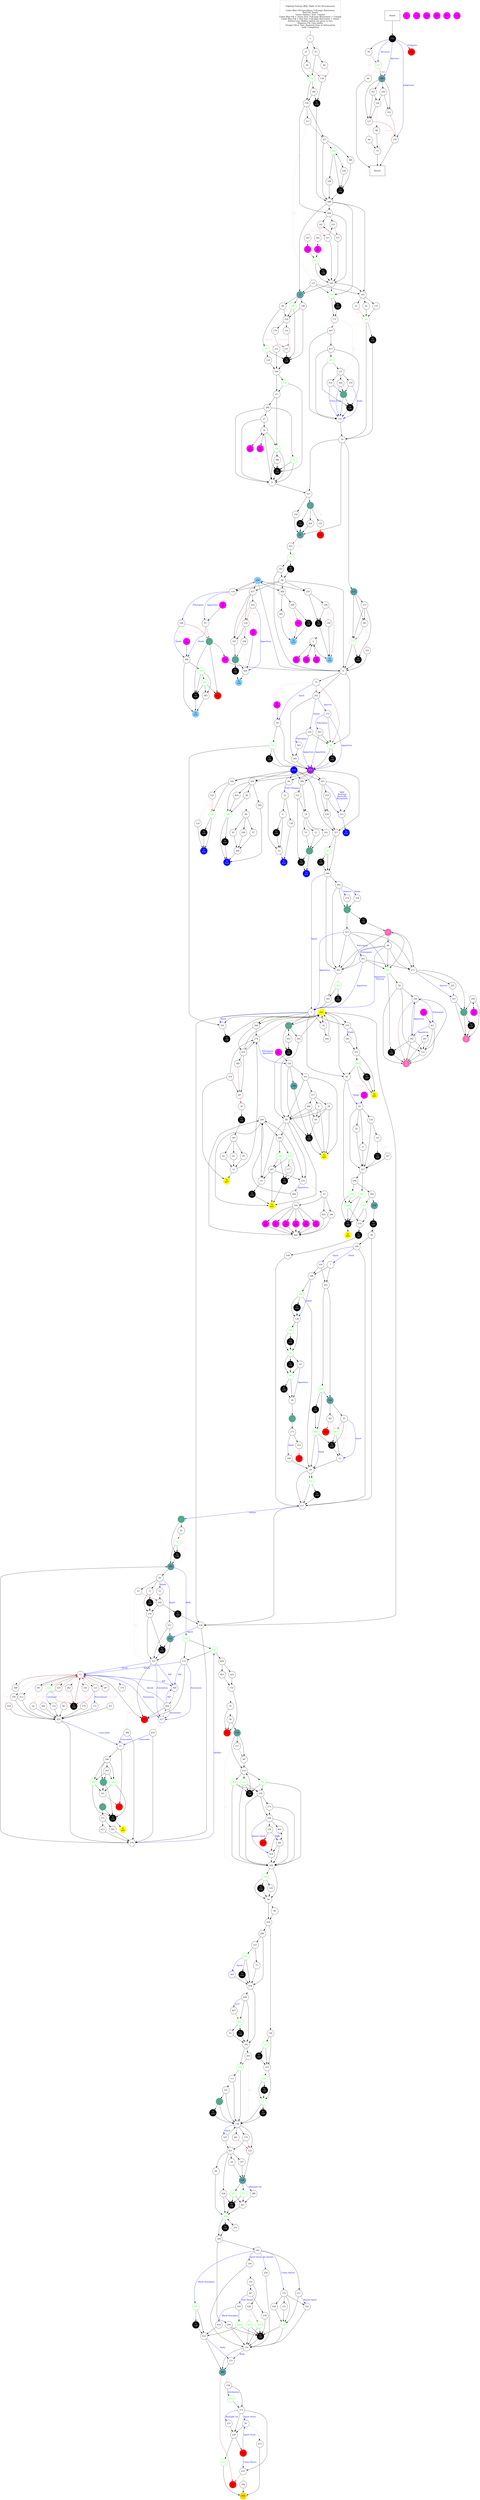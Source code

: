 digraph "FF64: Night of the Necromancer" {
	// graph defaults
	nodesep=.3; // changes horizontal separation of nodes
	ranksep=.4; // changes vertical separation of nodes
	node [height=.7
		width=.7
		shape=ellipse
		fixedsize=true];
	//mclimit = 10.0;

	// a box for a graph label
	// note that you can override the defaults set above
	myTitle [label = "\nFighting Fantasy #64: Night of the Necromancer\n\nCadet Blue Fill (grey/blue): Full-page illustration\nRed Fill: Death\nGreen Outline / Text: Combat\nCadet Blue Fill + Green Text: Full-page Illustration + Combat\nCadet Blue Fill + Red Text: Full-page illustration + Death\nDotted Line: Hidden Option not given in text\nMagenta Fill: Gain ability\nOrange Fill or Text: Required Item or Information\nGold: Completion"
		color = "gray"
		shape = "box"
		height = "3"
		width = "6"];

	subgraph Illustrations {
		//checked
		node [style = "filled" color = "cadetblue"];
		3;
		61;
		121;
		178;
		214;
		250;
		268;
		286;
		322;
		394;
		430;
		448;
	};

	subgraph Illustration_Combat {
		//checked
		node [style = "filled" color = "green" fillcolor = "cadetblue" fontcolor = "green"];
		22;	// SEA DEMON: 9 10
		42;	// GRAVE GOLEM: 8 10
		81;	// JOSEF VON RICHTEN: 10 9; STRENG: 8 8
		101;	// GREY LADY: 6 6; HEADLESS NOBLE: 8 8; SCREAMING SKULL: 7 4
		140;	// CLINKER: 6 6
		160;	// CARRION BIRD: 7 7
		196;	// 2 DREAD KNIGHT: 9 9; 8 9
		232;	// SKELETAL SERPENT: 9 12
		304;	// ? ICE GHOST: 7 6; WINTER KING: 11 14
		340;	// BONE FIRE: 7 6
		358;	// WRAITH QUEEN: 9 10; summons HELL SPRITES: 6 6
		376;	// ZOMBIE EXECUTIONER: 7 10
		412; // 6 DEATHLING: 6 3; 6 2; 5 3; 6 4; 6 3; 7 2
	};

	subgraph Combat {
		node [color = "green" fontcolor = "green"];
		17;	// PHANTASMAGORIA: 8 10
		31;	// ECTOPLASMIC SWARM: 5 13
		32;	// FLIBBERTIGIBBET: 8 8
		36;	// 3 SKELETAL RAT: 5 4; 4 4; 5 5
		40;	// HELLHORN CHAMPION: 10 12
		72;	// 3 BONE SPIDER: 7 6; 6 6; 6 5
		74;	// 2 DREAD KNIGHT: 9 8; 8 8
		76;	// PYEWACKIT: 7 6
		79;	// BARON BLOOD: 10 10
		82;	// COLDCLAW: 10 11
		85;	// 3 DREAD KNIGHT: 8 8; 8 9; 9 8
		96;	// PHANTOM STEED: 7 8
		106;	// HELLHORN: 9 10
		113;	// SHADOW KING: 13 18
		114;	// DEATH ACOLYTE: 7 7
		122;	// MOAT MONSTER: 9 11
		124;	// 2 TENEBRAE: 7 7; 8 7
		125;	// ETHEREALS: 8 8
		139;	// NIGHTSHADE: 10 8
		144;	// ? ICE GHOST: 7 6
		153;	// DRAGONKIND BONEBEAST: 11 12
		157;	// NECROS: 10 12
		158;	// DEATH SPIDER: 12 9
		169;	// 3 PHANTOM HOUNDS: 7 5; 6 5; 6 6
		175;	// GHOSTLY KNIGHT: 10 10
		183;	// CHIMERICAL BONEBEAST: 9 11
		185;	// IRON MAIDEN: 8 10
		193;	// BARGHEST: 7 6
		194;	// HELLFIRE GOLEM: 9 12
		198;	// 2 DREAD KNIGHT: 8 9; 8 9
		212;	// LIVING FOSSIL BONEBEAST: 10 10
		215;	// GHOUL KING: 9 8
		219;	// CATACOMB CRAWLER: 9 7
		228;	// CRUSADER: 11 11
		243;	// GATEKEEPER: 10 10
		262;	// STENCH GHOUL: 8 9
		267;	// CRUSADER: 11 11
		283;	// DECAYER: 7 5
		285;	// DIRGE: 7 8
		296;	// 2 DREAD KNIGHT: 9 9; 8 9
		307;	// DEATH ACOLYTE: 7 6
		308;	// VISITATION: 8 8
		320;	// MOON DOG: 8 8; DREAD KNIGHT: 9 9
		327;	// SIN EATER: 8 8
		329;	// CRUSADER: 11 11
		331;	// JOSEF VON RICHTEN: 10 9
		332;	// 2 TORMENT: 8 7; 7 7
		336;	// 4 GRIMALKIN: 6 3; 5 3; 5 4; 6 4
		347;	// ? SPIRIT HUNTER: 6 6
		348;	// 2 DREAD KNIGHT: 9 8; 8 8
		351;	// NECROS: 10 12
		356;	// PHANTASMAL FIENDS: 7 12
		361;	// NOSFERATU: 11 14
		365;	// JOSEF VON RICHTEN: 10 9; STRENG: 8 8
		362;	// SPIDER-HUSK: 7 6
		380;	// CAPTAIN OF THE GUARD: 12 10
		387;	// SEA DEMON: 9 10
		404;	// 3 MIRE-MAN: 7 7; 7 6; 6 7
		415;	// UNTHANK UNDEAD: 9 8
		419;	// DREAD CHAPTER MASTER: 12 12
		422;	// BAG-O'-BONES: 7 8
		428;	// NECROMANCER: 11 10
		432;	// MUTANT MOON DOG: 9 10
		442;	// DEATH ACOLYTE: 6 6
	}

	// You can die up to 4 times
	subgraph Fake_Death {
		node [style = "filled" color = "black" fontcolor = "white" label = "To\n100"];
		100 [label="100"];
		100.1	;
		100.2	;
		100.3	;
		100.4	;
		100.5	;
		100.6	;
		100.7	;
		100.8	;
		100.9	;
		100.10;
		100.13;
		100.14;
		100.15;
		100.19;
		100.21;
		100.22;
		100.23;
		100.24;
		100.27;
		100.28;
		100.29;
		100.30;
		100.33;
		100.34;
		100.37;
		100.38;
		100.41;
		100.42;
		100.44;
		100.45;
		100.46;
		100.48;
		100.49;
		100.50;
		100.52;
		100.53;
		100.54;
		100.55;
		100.56;
		100.58;
		100.59;
		100.60;
		100.63;
		100.65;
		100.66;
		100.69;
		100.70;
		100.79;
		100.81;
		100.82;
		100.83;
		100.84;
		100.85;
		100.86;
		100.88;
		100.89;
		100.94;
		100.96;
		100.97;
		100.98;
		100.101;
		100.104;
	};

	Death [shape = "box" height = "1" width = "1.5"];
	Death -> 100;
	Return [shape = "box" height = "1" width = "1.5"];

	subgraph Apparition {
		node [style = "filled" color = "magenta"  label = "To\n90"];
		90 [label = "90"];
		90.1;
		90.2;
		90.3;
		90.4;
		90.5;
	}

	subgraph Poltergeist {
		node [style = "filled" color = "magenta"  label = "To\n120"];
		120 [label = "120"];
		120.1;
		120.2;
		120.3;
		120.4;
	}

	subgraph Shade {
		node [style = "filled" color = "magenta"  label = "To\n230"];
		230 [label = "230"];
		230.1;
		230.2;
		230.3;
		230.4;
		230.5;
	}

	subgraph Spectre {
		node [style = "filled" color = "magenta"  label = "To\n263"];
		248 [label = "248"];
		263 [label = "263"];
		263.1;
		263.2;
		338 [label = "338"];
	}

	// Spirit
	293		[style = "filled" color = "magenta" label = "293"];
	293.1		[style = "filled" color = "magenta"  label = "To\n293"];
	293.2		[style = "filled" color = "magenta"  label = "To\n293"];
	293.3		[style = "filled" color = "magenta"  label = "To\n293"];
	// Spook
	343		[style = "filled" color = "magenta" label = "343"];
	343.1		[style = "filled" color = "magenta"  label = "To\n343"];
	343.2		[style = "filled" color = "magenta"  label = "To\n343"];

	subgraph Death {
		node [style = "filled" color = "red"];
		112;
		152;
		208;
		224;
		254;
		326;
		346;
		364;
		372;
		382;
		400;
	}
	// Required Item or Information
	//		[style = "filled" color = "orange"]; //
	//		[style = "filled" color = "orange"]; //
	//		[style = "filled" color = "orange"]; //
	//		[style = "filled" color = "orange"]; //
	//		[style = "filled" color = "orange"]; //
	// Complete
	450		[style = "filled" color = "gold"];

	// ->  [color = "pink" fontcolor = "pink" label = "LK"]; // LK
	// ->  [color = "brown" fontcolor = "brown"]; // UnLK

	// Key areas

	414		[style = "filled" color = "purple" fontcolor = "white"];
	445		[style = "filled" color = "yellow" fontcolor = "black"];
	445.1		[style = "filled" color = "yellow" fontcolor = "black" label = "To\n445"];
	445.2		[style = "filled" color = "yellow" fontcolor = "black" label = "To\n445"];
	445.3		[style = "filled" color = "yellow" fontcolor = "black" label = "To\n445"];
	445.4		[style = "filled" color = "yellow" fontcolor = "black" label = "To\n445"];
	445.5		[style = "filled" color = "yellow" fontcolor = "black" label = "To\n445"];
	445.6		[style = "filled" color = "yellow" fontcolor = "black" label = "To\n445"];

	20		[style = "filled" color = "hotpink" fontcolor = "white"];
	20.1		[style = "filled" color = "hotpink" fontcolor = "white" label = "To\n20"];
	20.2		[style = "filled" color = "hotpink" fontcolor = "white" label = "To\n20"];

	434		[style = "filled" color = "blue" fontcolor = "white"];
	434.1		[style = "filled" color = "blue" fontcolor = "white" label = "To\n434"];
	434.2		[style = "filled" color = "blue" fontcolor = "white" label = "To\n434"];
	434.3		[style = "filled" color = "blue" fontcolor = "white" label = "To\n434"];
	434.4		[style = "filled" color = "blue" fontcolor = "white" label = "To\n434"];
	434.5		[style = "filled" color = "blue" fontcolor = "white" label = "To\n434"];

	259		[style = "filled" color = "skyblue1" fontcolor = "black"];
	259.1		[style = "filled" color = "skyblue1" fontcolor = "black" label = "To\n259"];
	259.2		[style = "filled" color = "skyblue1" fontcolor = "black" label = "To\n259"];
	259.3		[style = "filled" color = "skyblue1" fontcolor = "black" label = "To\n259"];
	259.4		[style = "filled" color = "skyblue1" fontcolor = "black" label = "To\n259"];


	{rank = same; 341; 431;};
	{rank = same; 445; 5;};
	{rank = same; 264; 88;};
	{rank = same; 323; 20;};
	{rank = same; 259; 99;};
	//{rank = same; 201; 317;};

	myTitle -> 1 [arrowhead=none];
	1 -> 25;
	1 -> 45;
	2 -> 120.3 [dir = "both"];
	2 -> 230.3 [dir = "both"];
	2 -> 293.3 [dir = "both"];
	2 -> 259.2;
	3 -> 49;
	3 -> 169;
	3 -> 190;
	4 -> 43;
	4 -> 100.53 -> 43;
	5 -> 335;
	5 -> 95;
	5 -> 260;
	5 -> 34;
	5 -> 232;
	5 -> 134;
	5 -> 191 [color = "blue" fontcolor = "blue" label = "Spirit"];
	6 -> 75;
	6 -> 36;
	6 -> 242;
	7 -> 441;
	7 -> 168;
	8 -> 48;
	8 -> 88;
	8 -> 445.4;
	9 -> 107;
	10 -> 100.37 -> 445.6;
	10 -> 264 [dir = "both"];
	11 -> 112;
	11 -> 246;
	12 -> 274;
	12 -> 445.5;
	13 -> 339 [style = "dotted"]; // Toadstone
	13 -> 228 [style = "dotted"]; // Marrok
	13 -> 282 [style = "dotted"]; // Umberto
	13 -> 210 [style = "dotted"]; // Bertild
	13 -> 297 [style = "dotted"]; // Yorrick
	13 -> 123 [style = "dotted"]; // Cador
	13 -> 213 [style = "dotted"]; // Falstaff
	13 -> 192 [style = "dotted"]; // Blondel
	13 -> 306 [style = "dotted"]; // Ingelnook
	13 -> 174 [style = "dotted" dir = "both"]; // Oriana
	13 -> 301;
	13 -> 369 [color = "blue" fontcolor = "blue" label = "RIP"];
	13 -> 427 [color = "blue" fontcolor = "blue" label = "Automaton"];
	13 -> 152;
	14 -> 51;
	14 -> 21;
	14 -> 161;
	15 -> 29;
	16 -> 227;
	17 -> 100.4 -> 99;
	17 -> 142;
	18 -> 304; // spirit stone 333 faces
	19 -> 107;
	19 -> 61;
	19 -> 121;
	20 -> 60;
	//20 -> 271;
	20 -> 85;
	20 -> 393;
	21 -> 140;
	22 -> 100.66;
	22 -> 145;
	23 -> 138;
	23 -> 4;
	24 -> 430;
	25 -> 114;
	25 -> 64;
	26 -> 429;
	27 -> 54;
	27 -> 9;
	28 -> 48;
	28 -> 88;
	28 -> 445.4;
	29 -> 117;
	29 -> 117 [color = "pink" fontcolor = "pink" label = "LK"]; // LK
	29 -> 320 [color = "brown" fontcolor = "brown"]; // UnLK
	29 -> 320;
	30 -> 100.41 -> 195;
	31 -> 154;
	31 -> 100.85 -> 154;
	32 -> 19;
	32 -> 100.104 -> 19;
	33 -> 240;
	34 -> 200;
	//34 -> 445;
	35 -> 15 [color = "blue" fontcolor = "blue" label = "Spirit"];
	35 -> 15 [color = "pink" fontcolor = "pink" label = "ST"];
	35 -> 100.23;
	35 -> 361 [color = "brown" fontcolor = "brown"];
	36 -> 414;
	36 -> 100.55 -> 414;
	37 -> 227;
	38 -> 178; // Unthank
	38 -> 372;
	39 -> 380;
	39 -> 89 [style = "dotted"];
	40 -> 18;
	40 -> 100.30 -> 18;
	41 -> 12;
	42 -> 155;
	42 -> 100.2 -> 61;
	42 -> 300;
	43 -> 434.1;
	44 -> 73;
	45 -> 114;
	45 -> 84;
	46 -> Return;
	47 -> 390;
	47 -> 420;
	47 -> 350;
	48 -> 100.34;
	49 -> 79;
	49 -> 220;
	50 -> 433 [style = "dotted"];
	50 -> 249;
	51 -> 140;
	52 -> 32 [color = "pink" fontcolor = "pink" label = "LK"]; // LK
	52 -> 32 [color = "brown" fontcolor = "brown"]; // UnLK
	53 -> 182;
	54 -> 230.5 [dir = "both"]; // Fool's Bargain
	54 -> 263.2 [dir = "both"]; // Fool's Bargain
	54 -> 356;
	54 -> 9;
	55 -> 337 [color = "pink" fontcolor = "pink" label = "SK"]; // Will test passed
	55 -> 240 [color = "brown" fontcolor = "brown"]; // Will test failed
	56 -> 86 [style = "dotted"];
	56 -> 436;
	57 -> 269;
	58 -> 188;
	58 -> 117;
	59 -> 166;
	59 -> 115;
	59 -> 20.2;
	60 -> 291 [color = "blue" fontcolor = "blue" label = "Poltergeist"];
	60 -> 5 [color = "blue" fontcolor = "blue" label = "Apparition/\nGateway"];
	60 -> 271;
	60 -> 85;
	60 -> 393;
	61 -> 17 [color = "pink" fontcolor = "pink" label = "WP"]; // WP test passed
	61 -> 105 [color = "brown" fontcolor = "brown"]; // WP test failed
	62 -> 18 [color = "blue" fontcolor = "blue" label = "Apparition"];
	62 -> 40;
	63 -> 12;
	64 -> 114 [color = "pink" fontcolor = "pink" label = "WP"]; // WP test passed, add Devourer
	64 -> 136 [color = "brown" fontcolor = "brown"]; // WP test failed
	65 -> 37;
	65 -> 16;
	65 -> 130;
	65 -> 227;
	66 -> 23 [color = "blue" fontcolor = "blue" label = "Fool's Bargain"];
	66 -> 43;
	67 -> 356;
	67 -> 399;
	68 -> 243;
	69 -> 110;
	70 -> 38 [style = "dotted"]; // Death
	70 -> 372;
	71 -> 100.13 -> 278;
	71 -> 278;
	72 -> 255;
	72 -> 100.83 -> 255;
	73 -> Return; // add Judgement
	74 -> 394;
	74 -> 100.19 -> 394;
	75 -> 94 [color = "blue" fontcolor = "blue" label = "Spirit"];
	75 -> 293.1 [color = "pink" fontcolor = "pink" label = "LK"];
	293.1 -> 94;
	75 -> 36 [color = "brown" fontcolor = "brown"]; // Luck test failed
	75 -> 242 [color = "brown" fontcolor = "brown"]; // Luck test failed
	76 -> 9;
	76 -> 100.70;
	77 -> 416;
	78 -> 46 [color = "pink" fontcolor = "pink" label = "WP"]; // WP test passed
	78 -> 327 [color = "brown" fontcolor = "brown"]; // WP test failed
	79 -> 129;
	79 -> 100.69 -> 290;
	80 -> 429; // War Hammer, Banish Spirit
	81 -> 100.58 -> 259.1;
	81 -> 208;
	81 -> 248;
	82 -> 40;
	82 -> 100.29 -> 40;
	82 -> 62;
	83 -> 269;
	84 -> 114 [color = "pink" fontcolor = "pink" label = "WP"]; // WP test passed
	84 -> 136 [color = "brown" fontcolor = "brown"]; // WP test failed
	85 -> 100.46 -> 20.2;
	85 -> 59;
	86 -> 436; // Midnight Oil
	87 -> 12;
	88 -> 10;
	88 -> 235;
	88 -> 109;
	88 -> 445.6;
	89 -> 57;
	89 -> 83;
	89 -> 189;
	90;
	91 -> 394 [color = "pink" fontcolor = "pink" label = "LK"]; // LK
	91 -> 74 [color = "brown" fontcolor = "brown"]; // UnLK
	92 -> 32;
	93 -> 33 [color = "blue" fontcolor = "blue" label = "Shade"];
	93 -> 312 [color = "blue" fontcolor = "blue" label = "Spirit"];
	93 -> 71;
	93 -> 55;
	94 -> 125;
	94 -> 414;
	95 -> 348;
	95 -> 65 [color = "blue" fontcolor = "blue" label = "Shade"];
	95 -> 230.1 [color = "pink" fontcolor = "pink" label = "WP+SK"];
	230.1 -> 65;
	96 -> 434.2;
	96 -> 100.52 -> 434.2;
	97 -> 81 [color = "brown" fontcolor = "brown"];
	97 -> 299 [color = "blue" fontcolor = "blue" label = "Shade"];
	97 -> 230.4 [color = "pink" fontcolor = "pink" label = "WP+SK"];
	98 -> 73; // Add black hourglass
	99 -> 118;
	99 -> 229;
	99 -> 368;
	99 -> 437;
	99 -> 6;
	100 -> 279 [color = "blue" fontcolor = "blue" label = "Judgement"]; // Judgement
	100 -> 286 [color = "blue" fontcolor = "blue" label = "Watcher"]; // Watcher
	100 -> 327 [color = "blue" fontcolor = "blue" label = "Devourer"]; // Devourer
	100 -> 78;
	100 -> 400 [color = "blue" fontcolor = "blue" label = "Endgame"]; // Endgame
	101 -> 100.59 -> 259.4;
	101 -> 406;
	102 -> 73 [color = "pink" fontcolor = "pink" label = "Attack"]; // Attack strength test passed
	102 -> 279 [color = "brown" fontcolor = "brown"]; // Attack strength failed
	103 -> 154;
	103 -> 421;
	104 -> 333 [style = "dotted"];
	104 -> 132;
	105 -> 17;
	106 -> 82;
	106 -> 100.28 -> 82;
	107 -> 42;
	107 -> 150;
	108 -> 117;
	109 -> 139;
	109 -> 158;
	110 -> 153;
	110 -> 183;
	110 -> 212;
	111 -> 141 [style = "dotted"];
	111 -> 154;
	112;
	113 -> 450;
	114 -> 186;
	114 -> 156;
	115 -> 166; // Keyword Toadstone
	115 -> 20.2;
	116 -> 434.2; // Keyword Steed
	117 -> 376 [color = "blue" fontcolor = "blue" label = "Oriana"];
	117 -> 134;
	118 -> 90.3 [color = "pink" fontcolor = "pink" label = "WP"];
	90.3 -> 97;
	118 -> 259 [color = "brown" fontcolor = "brown"];
	118 -> 97 [color = "blue" fontcolor = "blue" label = "Apparition"];
	118 -> 148 [color = "blue" fontcolor = "blue" label = "Poltergeist"];
	119 -> 429;
	120;
	121 -> 175;
	121 -> 391;
	121 -> 313;
	122 -> 449;
	122 -> 173;
	123 -> 172 [color = "blue" fontcolor = "blue" label = "Bravenheart"];
	123 -> 172 [color = "pink" fontcolor = "pink" label = "WP"];
	123 -> 13 [color = "brown" fontcolor = "brown"];
	123 -> 100.101 [color = "brown" fontcolor = "brown"];
	124 -> 132;
	124 -> 100.88 -> 132;
	125 -> 100.5 -> 414;
	125 -> 191;
	125 -> 414;
	126 -> 82;
	126 -> 106;
	127 -> 44 [color = "pink" fontcolor = "pink" label = "LK"]; // LK
	127 -> 279 [color = "brown" fontcolor = "brown"]; // UnLK
	128 -> 56;
	129 -> 290;
	130 -> 147;
	130 -> 227;
	131 -> 314;
	131 -> 344;
	131 -> 374;
	132 -> 275 [color = "blue" fontcolor = "blue" label = "Body"]; // Retribution
	132 -> 448; // Retribution
	133 -> 32;
	134 -> 214 [color = "blue" fontcolor = "blue" label = "Spirit"];
	134 -> 276;
	135 -> 162;
	135 -> 244;
	135 -> 151;
	135 -> 124;
	136 -> 100.1 -> 288;
	137 -> 205 [color = "pink" fontcolor = "pink" label = "LK"];
	137 -> 69 [color = "brown" fontcolor = "brown"]; // Luck test failed
	138 -> 434.1;
	139 -> 207;
	139 -> 100.38 -> 445.6;
	140 -> 100.50;
	140 -> 434.4;
	141 -> 412;
	141 -> 154;
	142 -> 99;
	142 -> 6;
	143 -> 116 [color = "pink" fontcolor = "pink" label = "WP"]; // WP test passed
	143 -> 96 [color = "brown" fontcolor = "brown"]; // WP test failed
	144 -> 126;
	144 -> 100.27 -> 126;
	144 -> 29;
	145 -> 19;
	146 -> 72;
	146 -> 255;
	147 -> 187 [color = "pink" fontcolor = "pink" label = "WP"]; // WP test passed
	147 -> 100.33 [color = "brown" fontcolor = "brown"]; // WP test failed
	100.33 -> 227;
	148 -> 81 [color = "brown" fontcolor = "brown"];
	148 -> 299 [color = "blue" fontcolor = "blue" label = "Shade"];
	148 -> 230.4 [color = "pink" fontcolor = "pink" label = "WP+SK"];
	230.4 -> 299;
	149 -> 259.2;
	149 -> 2 [style = "dotted"];
	150 -> 61;
	151 -> 124;
	152;
	153 -> 236;
	153 -> 205;
	153 -> 100.81 -> 110;
	154 -> 103 [color = "blue" fontcolor = "blue" label = "Spirit"];
	154 -> 179;
	154 -> 222;
	154 -> 261;
	155 -> 42 [color = "pink" fontcolor = "pink" label = "WP"]; // WP test passed
	155 -> 254 [color = "brown" fontcolor = "brown"]; // WP test failed
	156 -> 409;
	156 -> 257;
	156 -> 217;
	157 -> 401;
	157 -> 100.94;
	158 -> 100.38;
	158 -> 207;
	158 -> 177;
	159 -> 419 [color = "blue" fontcolor = "blue" label = "Retribution"];
	159 -> 375;
	160 -> 20.1;
	160 -> 100.49 -> 20.1;
	161 -> 140;
	162 -> 132;
	163 -> 133;
	163 -> 92;
	163 -> 52;
	164 -> 96;
	164 -> 143;
	165 -> 410 [color = "blue" fontcolor = "blue" label = "Black Hourglass"];
	165 -> 428;
	166 -> 411 [color = "blue" fontcolor = "blue" label = "Poltergeist"];
	166 -> 120.2 [color = "pink" fontcolor = "pink" label = "WP+ST"];
	120.2 -> 411;
	166 -> 20.2 [color = "brown" fontcolor = "brown"];
	166 -> 181 [color = "blue" fontcolor = "blue" label = "Apparition"];
	167 -> 226;
	167 -> 127;
	168 -> 126 [color = "blue" fontcolor = "blue" label = "Spirit"];
	168 -> 144;
	169 -> 100.69;
	169 -> 220;
	170 -> 70 [style = "dotted"];
	170 -> 372;
	171 -> 131 [color = "pink" fontcolor = "pink" label = "LK"];
	171 -> 447 [color = "brown" fontcolor = "brown"];
	172 -> 429;
	173 -> 13 [color = "blue" fontcolor = "blue" label = "Spook"];
	173 -> 369 [color = "blue" fontcolor = "blue" label = "RIP"];
	173 -> 427 [color = "blue" fontcolor = "blue" label = "Automaton"];
	173 -> 152;
	//174 -> 13;
	175 -> 6;
	175 -> 100.63;
	176 -> 429;
	177 -> 158 [color = "pink" fontcolor = "pink" label = "LK"];
	177 -> 100.38 [color = "brown" fontcolor = "brown"];
	178 -> 69;
	178 -> 137;
	178 -> 110;
	179 -> 421;
	179 -> 421 [color = "pink" fontcolor = "pink" label = "LK"];
	179 -> 222 [color = "brown" fontcolor = "brown"];
	180 -> 231;
	180 -> 14;
	181 -> 100.46;
	181 -> 166;
	181 -> 20.2;
	181 -> 115;
	182 -> 219;
	182 -> 203;
	183 -> 236;
	183 -> 205;
	183 -> 100.81;
	184 -> 450;
	185 -> 128;
	185 -> 56;
	185 -> 100.82 -> 56;
	186 -> 156;
	186 -> 100.1;
	187 -> 227; // Add Bard
	188 -> 218 [color = "blue" fontcolor = "blue" label = "Spirit"];
	188 -> 7 [color = "blue" fontcolor = "blue" label = "Steed"];
	188 -> 117;
	189 -> 269;
	190 -> 220;
	190 -> 100.69;
	191 -> 445 [dir = "both"];
	191 -> 100.6 -> 445;
	192 -> 176 [color = "pink" fontcolor = "pink" label = "WP"]; // WP test passed
	192 -> 13 [color = "brown" fontcolor = "brown"]; // WP test failed
	193 -> 171;
	193 -> 100.65 -> 171;
	194 -> 173;
	194 -> 122; // Add Hellfire
	195 -> 87;
	195 -> 63;
	195 -> 41;
	196 -> 100.45 -> 20;
	196 -> 323;
	197 -> 430;
	198 -> 100.7 -> 445.2;
	198 -> 95;
	198 -> 445.2;
	199 -> 259.2 [color = "brown" fontcolor = "brown"];
	199 -> 100.56;
	199 -> 149 [color = "pink" fontcolor = "pink" label = "WP"];
	200 -> 445;
	201 -> 223 [color = "blue" fontcolor = "blue" label = "Bell/\nBarking/\nBarracks/\nBlacksmith"];
	201 -> 253;
	201 -> 239;
	201 -> 223;
	//202 -> 232;
	202 -> 100.42;
	203 -> 154 [color = "pink" fontcolor = "pink" label = "SK"];
	203 -> 219 [color = "brown" fontcolor = "brown"];
	204 -> 406 [color = "pink" fontcolor = "pink" label = "LK"]; // LK
	204 -> 101 [color = "brown" fontcolor = "brown"]; // UnLK
	205 -> 185;
	205 -> 56;
	206 -> 343.2 [dir = "both"];
	206 -> 160;
	206 -> 20.1;
	207 -> 10;
	207 -> 235;
	207 -> 445.6;
	208;
	209 -> 29;
	210 -> 119 [color = "blue" fontcolor = "blue" label = "Ironheart"];
	210 -> 119 [color = "pink" fontcolor = "pink" label = "WP"];
	210 -> 13 [color = "brown" fontcolor = "brown"];
	211 -> 162 [color = "blue" fontcolor = "blue" label = "Banish Spirit"];
	211 -> 124;
	212 -> 236;
	212 -> 205;
	212 -> 100.81;
	213 -> 429;
	214 -> 337;
	214 -> 100.14;
	215 -> 100.3 -> 295;
	215 -> 295;
	//216 -> 243;
	217 -> 237 [color = "pink" fontcolor = "pink" label = "WP"]; // WP test passed
	217 -> 257 [color = "brown" fontcolor = "brown"]; // WP test failed
	218 -> 441;
	218 -> 168;
	219 -> 111;
	219 -> 154;
	220 -> 270;
	220 -> 310;
	221 -> 290;
	222 -> 430;
	223 -> 434.5;
	224;
	225 -> 206 [color = "pink" fontcolor = "pink" label = "WP"]; // WP test passed
	225 -> 247 [color = "brown" fontcolor = "brown"]; // WP test failed
	226 -> 127;
	226 -> 98 [style = "dotted"];
	227 -> 267;
	227 -> 298;
	228 -> 444 [color = "pink" fontcolor = "pink" label = "WP"]; // WP test passed
	228 -> 13 [color = "brown" fontcolor = "brown"]; // WP test failed
	228 -> 100.101 [color = "brown" fontcolor = "brown"]; // WP test failed
	100.101 -> 13;
	229 -> 199;
	229 -> 100.56 -> 259.2;
	229 -> 259 [dir = "both"];
	230;
	231 -> 14;
	231 -> 100.50 -> 434.4;
	232 -> 100.42 -> 88;
	232 -> 202 [dir = "both"];
	232 -> 292;
	233 -> 249;
	234 -> 204;
	234 -> 325;
	235 -> 47 [style = "dotted"]; //time
	235 -> 284 [color = "blue" fontcolor = "blue" label = "Apparition"];
	235 -> 264 [dir = "both"];
	236 -> 273;
	236 -> 294;
	236 -> 205;
	237 -> 163;
	237 -> 3;
	237 -> 193;
	238 -> 100.88;
	239 -> 317;
	240 -> 100.15 -> 134;
	240 -> 278;
	241 -> 211;
	241 -> 258 [color = "blue" fontcolor = "blue" label = "Jet Amulet"];
	241 -> 296 [color = "blue" fontcolor = "blue" label = "Black Hourglass"];
	241 -> 104 [color = "blue" fontcolor = "blue" label = "Spirit Stone"];
	241 -> 135 [color = "blue" fontcolor = "blue" label = "Codex Mortis"];
	242 -> 272 [color = "blue" fontcolor = "blue" label = "Spectre"];
	242 -> 334 [color = "blue" fontcolor = "blue" label = "Shade"];
	242 -> 395;
	243 -> 216 [dir = "both"];
	243 -> 100.86 -> 309;
	243 -> 309;
	244 -> 124;
	245 -> 120.4 -> 215;
	246 -> 340;
	246 -> 262;
	246 -> 283;
	246 -> 305;
	247 -> 160;
	247 -> 20.1;
	248 -> 6; // Spectre
	249 -> 113;
	249 -> 346;
	250 -> 100.21 -> 58;
	251 -> 100.69;
	252 -> 209 [color = "pink" fontcolor = "pink" label = "ST"]; // WP test passed
	252 -> 224 [color = "brown" fontcolor = "brown"]; // WP test failed
	253 -> 223;
	253 -> 239;
	254;
	255 -> 285 [style = "dotted"];
	255 -> 31;
	256 -> 102;
	256 -> 226;
	257 -> 389;
	257 -> 308;
	257 -> 288;
	258 -> 132; // Add Talisman
	259 -> 118;
	//259 -> 229;
	//259 -> 368;
	259 -> 437;
	259 -> 6;
	260 -> 274;
	260 -> 319;
	//260 -> 445;
	261 -> 421 [color = "pink" fontcolor = "pink" label = "SK"];
	261 -> 222 [color = "brown" fontcolor = "brown"];
	262 -> 321;
	262 -> 100.10;
	263;
	//264 -> 235;
	//264 -> 10;
	264 -> 109;
	264 -> 445.6;
	265 -> 90.1 -> 215;
	266 -> 132;
	266 -> 100.88;
	267 -> 348;
	267 -> 100.8;
	268 -> 100.34; // Rest in Peace
	269 -> 434.3; // Keyword Braveheart
	270 -> 221 [color = "pink" fontcolor = "pink" label = "SK+LK"]; // WP test passed
	270 -> 251 [color = "brown" fontcolor = "brown"]; // WP test failed
	271 -> 247 [color = "blue" fontcolor = "blue" label = "Spectre"];
	271 -> 225;
	271 -> 160;
	271 -> 20 [dir = "both"];
	272 -> 414 [color = "blue" fontcolor = "blue" label = "Apparition"];
	272 -> 303 [color = "blue" fontcolor = "blue" label = "Poltergeist"];
	272 -> 36;
	273 -> 294;
	273 -> 205;
	274 -> 316 [color = "blue" fontcolor = "blue" label = "Poltergeist/\nApparition"];
	274 -> 90.5 [color = "pink" fontcolor = "pink" label = "WP"]; // WP test passed
	90.5 -> 316;
	274 -> 319 [color = "brown" fontcolor = "pink"]; // WP test passed
	274 -> 445 [color = "brown" fontcolor = "pink"]; // WP test passed
	275 -> 448;
	276 -> 122 [color = "blue" fontcolor = "blue" label = "Hellfire"];
	276 -> 394;
	277 -> 209 [color = "blue" fontcolor = "blue" label = "Spirit"];
	277 -> 252
	278 -> 337;
	278 -> 100.14 -> 337;
	279 -> Return;
	280 -> 401;
	281 -> 259.3;
	282 -> 80 [color = "pink" fontcolor = "pink" label = "WP"];
	282 -> 13 [color = "pink" fontcolor = "pink" label = "LK"];
	282 -> 100.101 [color = "brown" fontcolor = "brown"];
	283 -> 321;
	283 -> 100.10;
	284 -> 264;
	285 -> 31;
	285 -> 100.84 -> 31;
	286 -> 256;
	286 -> 167;
	286 -> 127;
	286 -> 102;
	287 -> 20.2;
	287 -> 115;
	288 -> 409;
	288 -> 163;
	288 -> 3;
	288 -> 193;
	289 -> 315;
	289 -> 416;
	290 -> 67;
	290 -> 336;
	291 -> 5 [color = "blue" fontcolor = "blue" label = "Apparition"];
	291 -> 271;
	291 -> 85;
	291 -> 393;
	292 -> 445;
	292 -> 88;
	293;
	294 -> 324;
	294 -> 405;
	294 -> 424 [color = "blue" fontcolor = "blue" label = "Banish Spirit"];
	294 -> 205;
	295 -> 163;
	295 -> 3;
	295 -> 193;
	296 -> 423;
	296 -> 100.89 -> 423;
	297 -> 357 [color = "pink" fontcolor = "pink" label = "WP"]; // WP test passed
	297 -> 13 [color = "brown" fontcolor = "brown"]; // WP test failed
	298 -> 384;
	298 -> 329;
	299 -> 259.1;
	299 -> 331;
	300 -> 61;
	301 -> 26 [color = "pink" fontcolor = "pink" label = "WP"]; // WP test passed
	301 -> 13 [color = "brown" fontcolor = "brown"]; // WP test failed
	302 -> 5;
	303 -> 414 [color = "blue" fontcolor = "blue" label = "Apparition"];
	303 -> 36;
	304 -> 277;
	305 -> 340;
	305 -> 262;
	305 -> 283;
	306 -> 318 [color = "pink" fontcolor = "pink" label = "WP"]; // WP test passed
	306 -> 13 [color = "brown" fontcolor = "brown"]; // WP test failed
	307 -> 100.8;
	307 -> 370;
	308 -> 328 [dir = "both"];
	308 -> 100.79 -> 288;
	308 -> 359;
	309 -> 266;
	309 -> 241;
	310 -> 221 [color = "pink" fontcolor = "pink" label = "ST+WP"]; // WP test passed
	310 -> 251 [color = "brown" fontcolor = "brown"]; // WP test failed
	311 -> 431;
	311 -> 295;
	312 -> 214;
	312 -> 337;
	313 -> 100.63 -> 6;
	313 -> 175;
	313 -> 391;
	314 -> 22;
	314 -> 145 [color = "blue" fontcolor = "blue" label = "Fishy"];
	315 -> 332;
	315 -> 77;
	316 -> 100.34 -> 445.4;
	316 -> 268;
	316 -> 353;
	317 -> 347;
	317 -> 366;
	318 -> 429;
	319 -> 397;
	319 -> 349;
	319 -> 274;
	319 -> 445;
	320 -> 117;
	320 -> 100.24 -> 117;
	321 -> 358 [color = "pink" fontcolor = "pink" label = "WP"];
	321 -> 112 [color = "brown" fontcolor = "brown"];
	322 -> 342;
	322 -> 35;
	323 -> 291 [color = "blue" fontcolor = "blue" label = "Poltergeist"];
	323 -> 5 [color = "blue" fontcolor = "blue" label = "Apparition"];
	323 -> 271;
	323 -> 85;
	323 -> 393;
	324 -> 381 [color = "blue" fontcolor = "blue" label = "Body"];
	324 -> 364;
	325 -> 101;
	326;
	327 -> 46 [color = "pink" fontcolor = "pink" label = "Win"]; // Combat won, add Watcher
	327 -> 286 [color = "brown" fontcolor = "brown" label = "Lose"]; // Combat lost
	//328 -> 308;
	328 -> 100.79;
	329 -> 100.8;
	329 -> 348;
	330 -> 380;
	330 -> 39;
	330 -> 402;
	330 -> 360;
	331 -> 100.58;
	331 -> 365;
	331 -> 383;
	332 -> 100.96 -> 416;
	332 -> 416;
	332 -> 345 [color = "blue" fontcolor = "blue" label = "Spook"];
	333 -> 367;
	333 -> 426;
	334 -> 414 [color = "blue" fontcolor = "blue" label = "Apparition"];
	334 -> 363 [color = "blue" fontcolor = "blue" label = "Poltergeist"];
	334 -> 36;
	335 -> 355;
	335 -> 385 [color = "blue" fontcolor = "blue" label = "Shade"];
	//335 -> 445;
	336 -> 100.70;
	336 -> 67;
	337 -> 13 [color = "blue" fontcolor = "blue" label = "Spook"];
	337 -> 369 [color = "blue" fontcolor = "blue" label = "RIP"];
	337 -> 427 [color = "blue" fontcolor = "blue" label = "Automaton"];
	337 -> 152;
	338 -> 259.3; // Spectre
	339 -> 429;
	340 -> 321;
	340 -> 100.10 ->445.1;
	341 -> 245 [color = "pink" fontcolor = "pink" label = "WP+ST"]; // WP test passed
	341 -> 311 [color = "brown" fontcolor = "brown"]; // WP test failed
	342 -> 361 [color = "pink" fontcolor = "pink" label = "WP"]; // WP test
	342 -> 382 [color = "brown" fontcolor = "brown"]; // WP test failed
	343;
	344 -> 22;
	344 -> 145 [color = "blue" fontcolor = "blue" label = "Fishy"];
	345 -> 416;
	346 -> 50 [color = "blue" fontcolor = "blue" label = "Spirit Stone"];
	346 -> 435 [color = "blue" fontcolor = "blue" label = "Codex Mortis"];
	347 -> 100.44 -> 366;
	347 -> 366;
	348 -> 100.8 -> 445.3;
	348 -> 370;
	349 -> 379 [color = "pink" fontcolor = "pink" label = "LK"];
	349 -> 397 [color = "brown" fontcolor = "brown"]; // Luck test failed
	350 -> 90.2 -> 440;
	350 -> 120.1 -> 440;
	350 -> 230.2 -> 440;
	350 -> 263.1 -> 440;
	350 -> 293.2 -> 440;
	350 -> 343.1 -> 440;
	351 -> 401;
	351 -> 100.94;
	352 -> 6;
	353 -> 445.4; // RIP
	353 -> 88;
	353 -> 377;
	354 -> 196;
	355 -> 445.2;
	355 -> 198;
	356 -> 9;
	356 -> 386;
	356 -> 100.70 -> 9;
	357 -> 429;
	358 -> 373;
	358 -> 100.10;
	359 -> 288;
	360 -> 434.3;
	361 -> 15;
	361 -> 100.23 -> 15;
	362 -> 100.48 -> 5;
	362 -> 302;
	363 -> 395;
	364;
	365 -> 208;
	365 -> 383;
	365 -> 100.58;
	366 -> 443;
	366 -> 393;
	366 -> 5 [color = "blue" fontcolor = "blue" label = "Spirit"];
	367 -> 165 [color = "blue" fontcolor = "blue" label = "Soul Shield"];
	367 -> 238;
	368 -> 281;
	368 -> 398;
	368 -> 259 [dir = "both"];
	369 -> 388 [color = "pink" fontcolor = "pink" label = "WP"]; // WP test passed
	369 -> 408 [color = "brown" fontcolor = "brown"]; // WP test failed
	370 -> 100.9 -> 108; //Unthank
	371 -> 341;
	371 -> 295;
	372;
	373 -> 392;
	373 -> 413;
	374 -> 22;
	374 -> 145 [color = "blue" fontcolor = "blue" label = "Fishy"];
	375 -> 233 [color = "blue" fontcolor = "blue" label = "Midnight Oil"];
	375 -> 50 [color = "blue" fontcolor = "blue" label = "Spirit Stone"];
	375 -> 435;
	375 -> 249;
	376 -> 91;
	376 -> 100.19;
	377 -> 396;
	377 -> 8;
	377 -> 28;
	378 -> 196;
	379 -> 397;
	379 -> 274;
	379 -> 445.5;
	380 -> 100.54 -> 434.3;
	380 -> 434.3;
	//381 -> 405;
	381 -> 424;
	381 -> 205;
	382;
	383 -> 259.1;
	384 -> 307;
	384 -> 250;
	385 -> 355;
	386 -> 9;
	386 -> 100.70;
	387 -> 100.66;
	387 -> 131;
	388 -> 276;
	388 -> 11 [color = "blue" fontcolor = "blue" label = "Catacombs"];
	389 -> 100.79;
	390 -> 440;
	391 -> 352 [color = "pink" fontcolor = "pink" label = "SK"]; // Combat won, add Watcher
	391 -> 175 [color = "brown" fontcolor = "brown"]; // Combat lost
	392 -> 276; // Nightslayer
	393 -> 362 [color = "pink" fontcolor = "pink" label = "ST"]; // WP test passed
	393 -> 302 [color = "brown" fontcolor = "brown"]; // WP test failed
	394 -> 194 [color = "blue" fontcolor = "blue" label = "Body"];
	394 -> 93;
	395 -> 414; // Bell
	396 -> 48;
	396 -> 88;
	396 -> 445.4;
	397 -> 195 [color = "pink" fontcolor = "pink" label = "WP"]; // WP test passed
	397 -> 30 [color = "brown" fontcolor = "brown"]; // WP test failed
	398 -> 100.60 -> 259.3;
	398 -> 259.3 [color = "pink" fontcolor = "pink" label = "WP"]; // WP test passed
	398 -> 338 [color = "brown" fontcolor = "brown"]; // WP test failed
	399 -> 27;
	399 -> 76;
	399 -> 9;
	400;
	401 -> 243;
	402 -> 380; // add Spectre
	403 -> 170;
	404 -> 29[color = "blue" fontcolor = "blue" label = "Spirit"];
	404 -> 29;
	404 -> 100.23;
	405 -> 424;
	405 -> 381 [dir = "both"];
	406 -> 259.4;
	407 -> 53 [color = "pink" fontcolor = "pink" label = "SK"];
	407 -> 432 [color = "brown" fontcolor = "brown"];
	408 -> 13 [color = "blue" fontcolor = "blue" label = "Spook"];
	408 -> 369 [color = "blue" fontcolor = "blue" label = "RIP"];
	408 -> 427 [color = "blue" fontcolor = "blue" label = "Automaton"];
	408 -> 152;
	409 -> 295;
	409 -> 341;
	409 -> 431;
	410 -> 423;
	411 -> 20.2;
	411 -> 115;
	411 -> 181 [color = "blue" fontcolor = "blue" label = "Apparition"];
	411 -> 287 [style = "dotted"]; // The combination in the book appears to be reversed.
	412 -> 100.97 -> 154;
	412 -> 154;
	413 -> 276;
	414 -> 180;
	414 -> 164;
	414 -> 330;
	414 -> 201;
	414 -> 66;
	414 -> 317;
	415 -> 100.88;
	415 -> 132;
	416 -> 446 [style = "dotted"];
	416 -> 182; // Book says 53, but that cannot be correct as you got the shield without passing the spirit door.
	417 -> 145;
	417 -> 100.66 -> 145;
	417 -> 387;
	418 -> 406 [color = "blue" fontcolor = "blue" label = "Apparition"];
	418 -> 90.4 [color = "pink" fontcolor = "pink" label = "WP"]; // WP test passed
	90.4 -> 406
	418 -> 234 [color = "brown" fontcolor = "brown"]; // WP test failed
	418 -> 325 [color = "brown" fontcolor = "brown"]; // WP test failed
	419 -> 375;
	420 -> 440;
	421 -> 68;
	421 -> 438;
	421 -> 24;
	421 -> 197;
	422 -> 322;
	422 -> 404;
	422 -> 100.22 -> 404;
	423 -> 275 [color = "blue" fontcolor = "blue" label = "Body"];
	423 -> 448;
	424 -> 205; // Codex Mortis
	425 -> 170;
	426 -> 442 [color = "pink" fontcolor = "pink" label = "LK"];
	426 -> 415 [color = "brown" fontcolor = "brown"]; // Luck test failed
	427 -> 439 [color = "pink" fontcolor = "pink" label = "WP"]; // WP test passed
	427 -> 408 [color = "brown" fontcolor = "brown"]; // WP test failed
	428 -> 423;
	428 -> 100.88;
	429 -> 276;
	429 -> 11 [color = "blue" fontcolor = "blue" label = "Catacombs"];
	430 -> 280 [color = "blue" fontcolor = "blue" label = "Midnight Oil"];
	430 -> 351;
	430 -> 157;
	431 -> 265 [color = "pink" fontcolor = "pink" label = "WP"]; // WP test passed
	431 -> 371 [color = "brown" fontcolor = "brown"]; // WP test failed
	432 -> 100.98 -> 182;
	432 -> 53;
	433 -> 450;
	434 -> 180;
	434 -> 164;
	434 -> 330;
	434 -> 201;
	434 -> 66;
	434 -> 317;
	435 -> 184 [color = "pink" fontcolor = "pink" label = "WP"]; // WP test passed
	435 -> 326 [color = "brown" fontcolor = "brown"]; // WP test failed
	436 -> 289;
	436 -> 146;
	437 -> 325;
	437 -> 234;
	437 -> 418;
	438 -> 243;
	438 -> 100.94 -> 243;
	439 -> 276;
	439 -> 11 [color = "blue" fontcolor = "blue" label = "Catacombs"];
	440 -> 264; // Fizzgig, Banshee
	441 -> 422;
	441 -> 322;
	442 -> 132;
	442 -> 100.88;
	443 -> 196;
	443 -> 378 [color = "blue" fontcolor = "blue" label = "Spectre"];
	443 -> 354 [color = "blue" fontcolor = "blue" label = "Shade"];
	443 -> 393;
	444 -> 429;
	445 -> 335 [dir = "both"];
	445 -> 95;
	445 -> 260 [dir = "both"];
	445 -> 34 [dir = "both"];
	445 -> 232;
	445 -> 134;
	//445 -> 191;
	446 -> 432;
	446 -> 407 [color = "blue" fontcolor = "blue" label = "Lyre"];
	446 -> 182;
	447 -> 417;
	447 -> 145;
	448 -> 159 [color = "pink" fontcolor = "pink" label = "WP"]; // WP test passed
	448 -> 326 [color = "brown" fontcolor = "brown"]; // WP test failed
	449 -> 425;
	449 -> 403; // keep physical, add 30 at *
	450;
}
